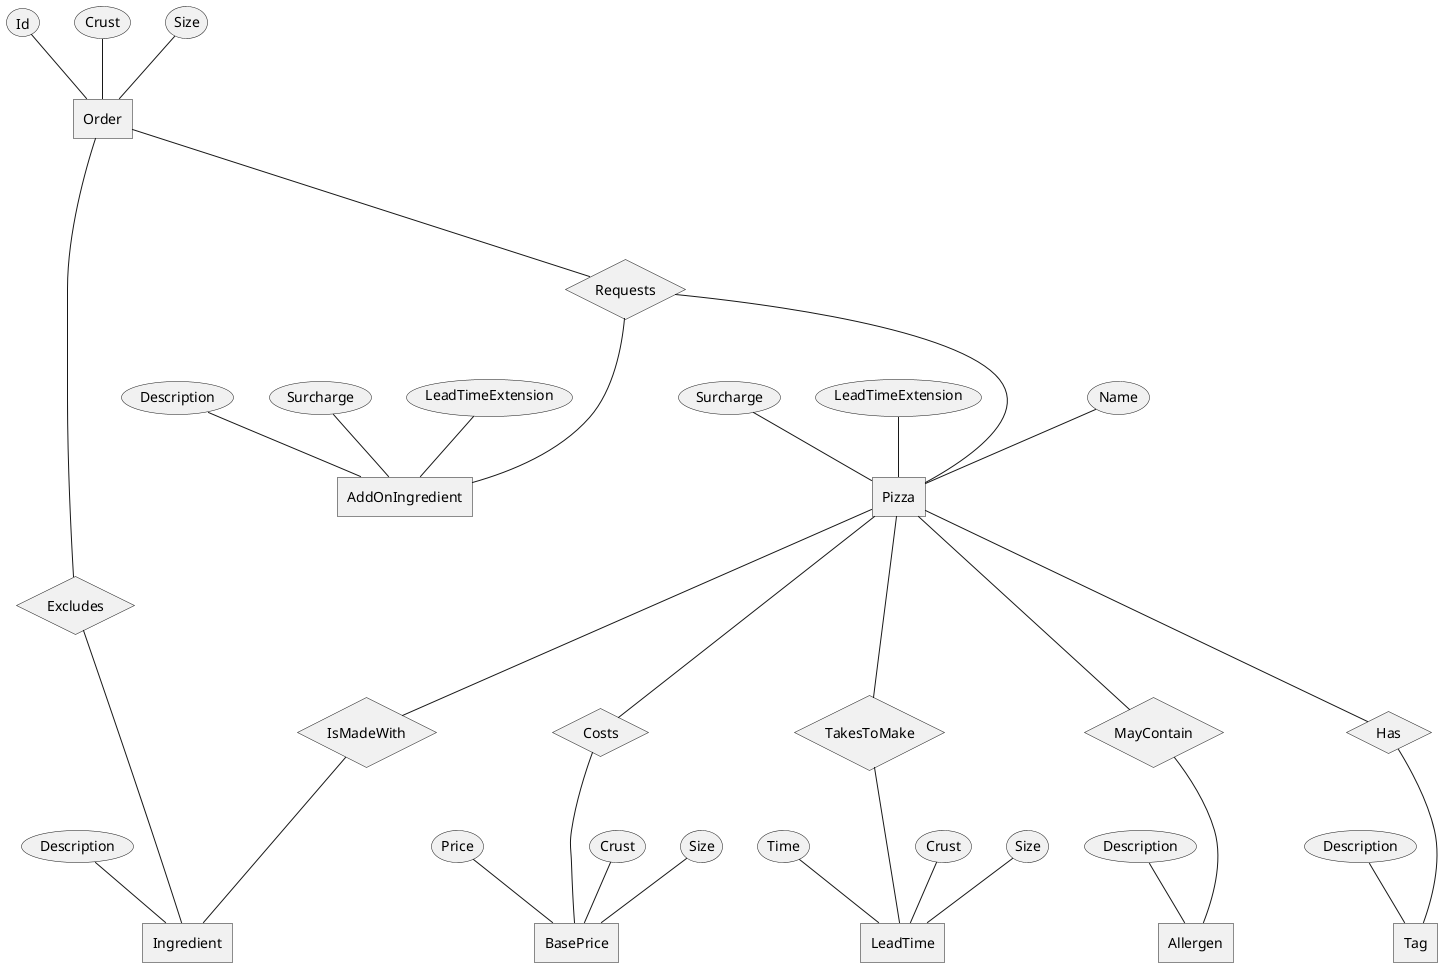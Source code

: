 @startchen Pizzageddon

entity Pizza {
    Name
    Surcharge
    LeadTimeExtension
}

entity Ingredient {
    Description
}

entity AddOnIngredient {
    Description
    Surcharge
    LeadTimeExtension
}

entity Order {
    Id
    Crust
    Size
}

entity BasePrice {
    Crust
    Size
    Price
}

entity LeadTime {
    Crust
    Size
    Time
}

entity Tag {
    Description
}

entity Allergen {
    Description
}

relationship IsMadeWith {

}

Pizza -- IsMadeWith
IsMadeWith -- Ingredient

relationship Costs {

}

Pizza -- Costs
Costs -- BasePrice

relationship TakesToMake {

}

Pizza -- TakesToMake
TakesToMake -- LeadTime

relationship Requests {

}

Order -- Requests
Requests -- Pizza
Requests -- AddOnIngredient

relationship Excludes {

}

Order -- Excludes
Excludes -- Ingredient

relationship MayContain {

}

Pizza -- MayContain
MayContain -- Allergen

relationship Has {

}

Pizza -- Has
Has -- Tag

@endchen